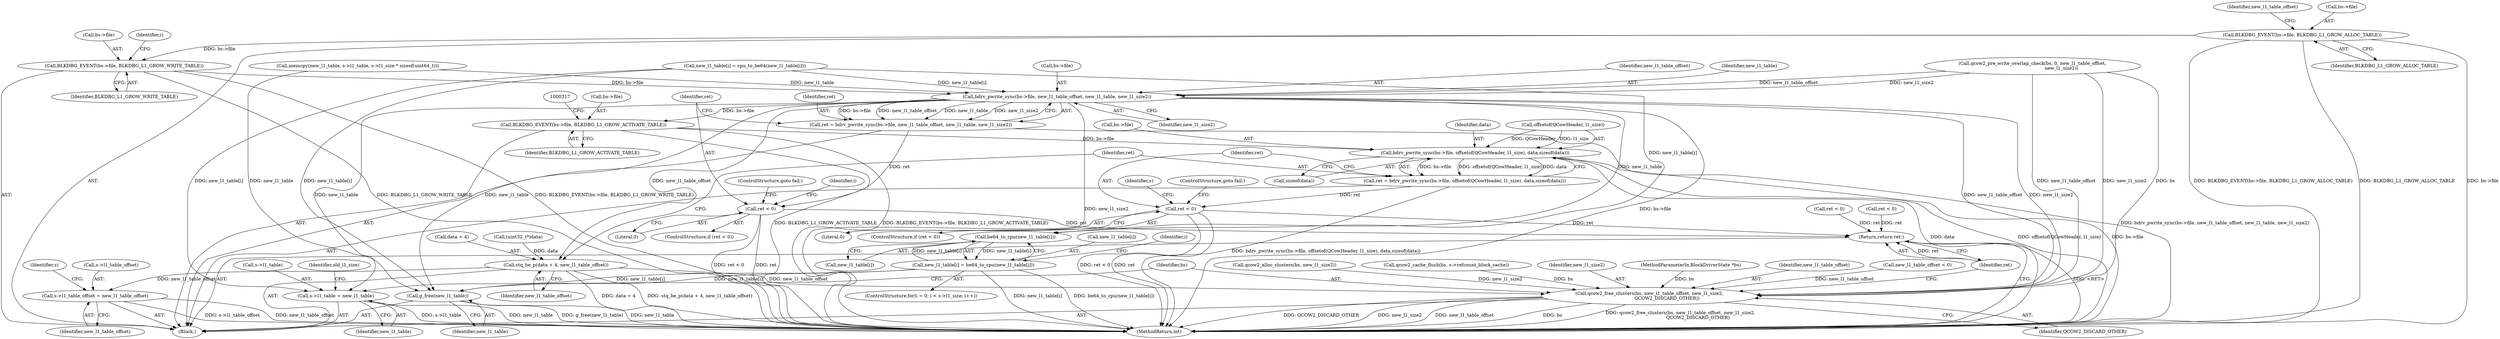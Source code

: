 digraph "0_qemu_cab60de930684c33f67d4e32c7509b567f8c445b@pointer" {
"1000253" [label="(Call,BLKDBG_EVENT(bs->file, BLKDBG_L1_GROW_WRITE_TABLE))"];
"1000208" [label="(Call,BLKDBG_EVENT(bs->file, BLKDBG_L1_GROW_ALLOC_TABLE))"];
"1000279" [label="(Call,bdrv_pwrite_sync(bs->file, new_l1_table_offset, new_l1_table, new_l1_size2))"];
"1000277" [label="(Call,ret = bdrv_pwrite_sync(bs->file, new_l1_table_offset, new_l1_table, new_l1_size2))"];
"1000287" [label="(Call,ret < 0)"];
"1000390" [label="(Return,return ret;)"];
"1000306" [label="(Call,be64_to_cpu(new_l1_table[i]))"];
"1000302" [label="(Call,new_l1_table[i] = be64_to_cpu(new_l1_table[i]))"];
"1000357" [label="(Call,s->l1_table = new_l1_table)"];
"1000383" [label="(Call,g_free(new_l1_table))"];
"1000310" [label="(Call,BLKDBG_EVENT(bs->file, BLKDBG_L1_GROW_ACTIVATE_TABLE))"];
"1000327" [label="(Call,bdrv_pwrite_sync(bs->file, offsetof(QCowHeader, l1_size), data,sizeof(data)))"];
"1000325" [label="(Call,ret = bdrv_pwrite_sync(bs->file, offsetof(QCowHeader, l1_size), data,sizeof(data)))"];
"1000338" [label="(Call,ret < 0)"];
"1000320" [label="(Call,stq_be_p(data + 4, new_l1_table_offset))"];
"1000352" [label="(Call,s->l1_table_offset = new_l1_table_offset)"];
"1000385" [label="(Call,qcow2_free_clusters(bs, new_l1_table_offset, new_l1_size2,\n                        QCOW2_DISCARD_OTHER))"];
"1000324" [label="(Identifier,new_l1_table_offset)"];
"1000219" [label="(Call,new_l1_table_offset < 0)"];
"1000340" [label="(Literal,0)"];
"1000197" [label="(Call,memcpy(new_l1_table, s->l1_table, s->l1_size * sizeof(uint64_t)))"];
"1000269" [label="(Call,new_l1_table[i] = cpu_to_be64(new_l1_table[i]))"];
"1000288" [label="(Identifier,ret)"];
"1000357" [label="(Call,s->l1_table = new_l1_table)"];
"1000342" [label="(ControlStructure,goto fail;)"];
"1000302" [label="(Call,new_l1_table[i] = be64_to_cpu(new_l1_table[i]))"];
"1000352" [label="(Call,s->l1_table_offset = new_l1_table_offset)"];
"1000311" [label="(Call,bs->file)"];
"1000331" [label="(Call,offsetof(QCowHeader, l1_size))"];
"1000392" [label="(MethodReturn,int)"];
"1000384" [label="(Identifier,new_l1_table)"];
"1000386" [label="(Identifier,bs)"];
"1000326" [label="(Identifier,ret)"];
"1000257" [label="(Identifier,BLKDBG_L1_GROW_WRITE_TABLE)"];
"1000320" [label="(Call,stq_be_p(data + 4, new_l1_table_offset))"];
"1000215" [label="(Call,qcow2_alloc_clusters(bs, new_l1_size2))"];
"1000279" [label="(Call,bdrv_pwrite_sync(bs->file, new_l1_table_offset, new_l1_table, new_l1_size2))"];
"1000303" [label="(Call,new_l1_table[i])"];
"1000280" [label="(Call,bs->file)"];
"1000108" [label="(Block,)"];
"1000277" [label="(Call,ret = bdrv_pwrite_sync(bs->file, new_l1_table_offset, new_l1_table, new_l1_size2))"];
"1000328" [label="(Call,bs->file)"];
"1000286" [label="(ControlStructure,if (ret < 0))"];
"1000214" [label="(Identifier,new_l1_table_offset)"];
"1000209" [label="(Call,bs->file)"];
"1000334" [label="(Identifier,data)"];
"1000339" [label="(Identifier,ret)"];
"1000291" [label="(ControlStructure,for(i = 0; i < s->l1_size; i++))"];
"1000229" [label="(Call,qcow2_cache_flush(bs, s->refcount_block_cache))"];
"1000358" [label="(Call,s->l1_table)"];
"1000283" [label="(Identifier,new_l1_table_offset)"];
"1000242" [label="(Call,qcow2_pre_write_overlap_check(bs, 0, new_l1_table_offset,\n                                        new_l1_size2))"];
"1000383" [label="(Call,g_free(new_l1_table))"];
"1000314" [label="(Identifier,BLKDBG_L1_GROW_ACTIVATE_TABLE)"];
"1000254" [label="(Call,bs->file)"];
"1000338" [label="(Call,ret < 0)"];
"1000290" [label="(ControlStructure,goto fail;)"];
"1000345" [label="(Identifier,s)"];
"1000391" [label="(Identifier,ret)"];
"1000390" [label="(Return,return ret;)"];
"1000363" [label="(Identifier,old_l1_size)"];
"1000310" [label="(Call,BLKDBG_EVENT(bs->file, BLKDBG_L1_GROW_ACTIVATE_TABLE))"];
"1000388" [label="(Identifier,new_l1_size2)"];
"1000389" [label="(Identifier,QCOW2_DISCARD_OTHER)"];
"1000260" [label="(Identifier,i)"];
"1000278" [label="(Identifier,ret)"];
"1000289" [label="(Literal,0)"];
"1000385" [label="(Call,qcow2_free_clusters(bs, new_l1_table_offset, new_l1_size2,\n                        QCOW2_DISCARD_OTHER))"];
"1000307" [label="(Call,new_l1_table[i])"];
"1000359" [label="(Identifier,s)"];
"1000301" [label="(Identifier,i)"];
"1000208" [label="(Call,BLKDBG_EVENT(bs->file, BLKDBG_L1_GROW_ALLOC_TABLE))"];
"1000284" [label="(Identifier,new_l1_table)"];
"1000327" [label="(Call,bdrv_pwrite_sync(bs->file, offsetof(QCowHeader, l1_size), data,sizeof(data)))"];
"1000335" [label="(Call,sizeof(data))"];
"1000287" [label="(Call,ret < 0)"];
"1000325" [label="(Call,ret = bdrv_pwrite_sync(bs->file, offsetof(QCowHeader, l1_size), data,sizeof(data)))"];
"1000337" [label="(ControlStructure,if (ret < 0))"];
"1000105" [label="(MethodParameterIn,BlockDriverState *bs)"];
"1000212" [label="(Identifier,BLKDBG_L1_GROW_ALLOC_TABLE)"];
"1000285" [label="(Identifier,new_l1_size2)"];
"1000321" [label="(Call,data + 4)"];
"1000253" [label="(Call,BLKDBG_EVENT(bs->file, BLKDBG_L1_GROW_WRITE_TABLE))"];
"1000316" [label="(Call,(uint32_t*)data)"];
"1000356" [label="(Identifier,new_l1_table_offset)"];
"1000353" [label="(Call,s->l1_table_offset)"];
"1000235" [label="(Call,ret < 0)"];
"1000306" [label="(Call,be64_to_cpu(new_l1_table[i]))"];
"1000361" [label="(Identifier,new_l1_table)"];
"1000293" [label="(Identifier,i)"];
"1000387" [label="(Identifier,new_l1_table_offset)"];
"1000248" [label="(Call,ret < 0)"];
"1000253" -> "1000108"  [label="AST: "];
"1000253" -> "1000257"  [label="CFG: "];
"1000254" -> "1000253"  [label="AST: "];
"1000257" -> "1000253"  [label="AST: "];
"1000260" -> "1000253"  [label="CFG: "];
"1000253" -> "1000392"  [label="DDG: BLKDBG_EVENT(bs->file, BLKDBG_L1_GROW_WRITE_TABLE)"];
"1000253" -> "1000392"  [label="DDG: BLKDBG_L1_GROW_WRITE_TABLE"];
"1000208" -> "1000253"  [label="DDG: bs->file"];
"1000253" -> "1000279"  [label="DDG: bs->file"];
"1000208" -> "1000108"  [label="AST: "];
"1000208" -> "1000212"  [label="CFG: "];
"1000209" -> "1000208"  [label="AST: "];
"1000212" -> "1000208"  [label="AST: "];
"1000214" -> "1000208"  [label="CFG: "];
"1000208" -> "1000392"  [label="DDG: bs->file"];
"1000208" -> "1000392"  [label="DDG: BLKDBG_EVENT(bs->file, BLKDBG_L1_GROW_ALLOC_TABLE)"];
"1000208" -> "1000392"  [label="DDG: BLKDBG_L1_GROW_ALLOC_TABLE"];
"1000279" -> "1000277"  [label="AST: "];
"1000279" -> "1000285"  [label="CFG: "];
"1000280" -> "1000279"  [label="AST: "];
"1000283" -> "1000279"  [label="AST: "];
"1000284" -> "1000279"  [label="AST: "];
"1000285" -> "1000279"  [label="AST: "];
"1000277" -> "1000279"  [label="CFG: "];
"1000279" -> "1000392"  [label="DDG: new_l1_size2"];
"1000279" -> "1000392"  [label="DDG: bs->file"];
"1000279" -> "1000277"  [label="DDG: bs->file"];
"1000279" -> "1000277"  [label="DDG: new_l1_table_offset"];
"1000279" -> "1000277"  [label="DDG: new_l1_table"];
"1000279" -> "1000277"  [label="DDG: new_l1_size2"];
"1000242" -> "1000279"  [label="DDG: new_l1_table_offset"];
"1000242" -> "1000279"  [label="DDG: new_l1_size2"];
"1000269" -> "1000279"  [label="DDG: new_l1_table[i]"];
"1000197" -> "1000279"  [label="DDG: new_l1_table"];
"1000279" -> "1000306"  [label="DDG: new_l1_table"];
"1000279" -> "1000310"  [label="DDG: bs->file"];
"1000279" -> "1000320"  [label="DDG: new_l1_table_offset"];
"1000279" -> "1000357"  [label="DDG: new_l1_table"];
"1000279" -> "1000383"  [label="DDG: new_l1_table"];
"1000279" -> "1000385"  [label="DDG: new_l1_table_offset"];
"1000279" -> "1000385"  [label="DDG: new_l1_size2"];
"1000277" -> "1000108"  [label="AST: "];
"1000278" -> "1000277"  [label="AST: "];
"1000288" -> "1000277"  [label="CFG: "];
"1000277" -> "1000392"  [label="DDG: bdrv_pwrite_sync(bs->file, new_l1_table_offset, new_l1_table, new_l1_size2)"];
"1000277" -> "1000287"  [label="DDG: ret"];
"1000287" -> "1000286"  [label="AST: "];
"1000287" -> "1000289"  [label="CFG: "];
"1000288" -> "1000287"  [label="AST: "];
"1000289" -> "1000287"  [label="AST: "];
"1000290" -> "1000287"  [label="CFG: "];
"1000293" -> "1000287"  [label="CFG: "];
"1000287" -> "1000392"  [label="DDG: ret < 0"];
"1000287" -> "1000392"  [label="DDG: ret"];
"1000287" -> "1000390"  [label="DDG: ret"];
"1000390" -> "1000108"  [label="AST: "];
"1000390" -> "1000391"  [label="CFG: "];
"1000391" -> "1000390"  [label="AST: "];
"1000392" -> "1000390"  [label="CFG: "];
"1000390" -> "1000392"  [label="DDG: <RET>"];
"1000391" -> "1000390"  [label="DDG: ret"];
"1000338" -> "1000390"  [label="DDG: ret"];
"1000235" -> "1000390"  [label="DDG: ret"];
"1000248" -> "1000390"  [label="DDG: ret"];
"1000306" -> "1000302"  [label="AST: "];
"1000306" -> "1000307"  [label="CFG: "];
"1000307" -> "1000306"  [label="AST: "];
"1000302" -> "1000306"  [label="CFG: "];
"1000306" -> "1000302"  [label="DDG: new_l1_table[i]"];
"1000302" -> "1000306"  [label="DDG: new_l1_table[i]"];
"1000269" -> "1000306"  [label="DDG: new_l1_table[i]"];
"1000302" -> "1000291"  [label="AST: "];
"1000303" -> "1000302"  [label="AST: "];
"1000301" -> "1000302"  [label="CFG: "];
"1000302" -> "1000392"  [label="DDG: new_l1_table[i]"];
"1000302" -> "1000392"  [label="DDG: be64_to_cpu(new_l1_table[i])"];
"1000302" -> "1000357"  [label="DDG: new_l1_table[i]"];
"1000302" -> "1000383"  [label="DDG: new_l1_table[i]"];
"1000357" -> "1000108"  [label="AST: "];
"1000357" -> "1000361"  [label="CFG: "];
"1000358" -> "1000357"  [label="AST: "];
"1000361" -> "1000357"  [label="AST: "];
"1000363" -> "1000357"  [label="CFG: "];
"1000357" -> "1000392"  [label="DDG: new_l1_table"];
"1000357" -> "1000392"  [label="DDG: s->l1_table"];
"1000269" -> "1000357"  [label="DDG: new_l1_table[i]"];
"1000383" -> "1000108"  [label="AST: "];
"1000383" -> "1000384"  [label="CFG: "];
"1000384" -> "1000383"  [label="AST: "];
"1000386" -> "1000383"  [label="CFG: "];
"1000383" -> "1000392"  [label="DDG: g_free(new_l1_table)"];
"1000383" -> "1000392"  [label="DDG: new_l1_table"];
"1000269" -> "1000383"  [label="DDG: new_l1_table[i]"];
"1000197" -> "1000383"  [label="DDG: new_l1_table"];
"1000310" -> "1000108"  [label="AST: "];
"1000310" -> "1000314"  [label="CFG: "];
"1000311" -> "1000310"  [label="AST: "];
"1000314" -> "1000310"  [label="AST: "];
"1000317" -> "1000310"  [label="CFG: "];
"1000310" -> "1000392"  [label="DDG: BLKDBG_EVENT(bs->file, BLKDBG_L1_GROW_ACTIVATE_TABLE)"];
"1000310" -> "1000392"  [label="DDG: BLKDBG_L1_GROW_ACTIVATE_TABLE"];
"1000310" -> "1000327"  [label="DDG: bs->file"];
"1000327" -> "1000325"  [label="AST: "];
"1000327" -> "1000335"  [label="CFG: "];
"1000328" -> "1000327"  [label="AST: "];
"1000331" -> "1000327"  [label="AST: "];
"1000334" -> "1000327"  [label="AST: "];
"1000335" -> "1000327"  [label="AST: "];
"1000325" -> "1000327"  [label="CFG: "];
"1000327" -> "1000392"  [label="DDG: data"];
"1000327" -> "1000392"  [label="DDG: offsetof(QCowHeader, l1_size)"];
"1000327" -> "1000392"  [label="DDG: bs->file"];
"1000327" -> "1000325"  [label="DDG: bs->file"];
"1000327" -> "1000325"  [label="DDG: offsetof(QCowHeader, l1_size)"];
"1000327" -> "1000325"  [label="DDG: data"];
"1000331" -> "1000327"  [label="DDG: QCowHeader"];
"1000331" -> "1000327"  [label="DDG: l1_size"];
"1000325" -> "1000108"  [label="AST: "];
"1000326" -> "1000325"  [label="AST: "];
"1000339" -> "1000325"  [label="CFG: "];
"1000325" -> "1000392"  [label="DDG: bdrv_pwrite_sync(bs->file, offsetof(QCowHeader, l1_size), data,sizeof(data))"];
"1000325" -> "1000338"  [label="DDG: ret"];
"1000338" -> "1000337"  [label="AST: "];
"1000338" -> "1000340"  [label="CFG: "];
"1000339" -> "1000338"  [label="AST: "];
"1000340" -> "1000338"  [label="AST: "];
"1000342" -> "1000338"  [label="CFG: "];
"1000345" -> "1000338"  [label="CFG: "];
"1000338" -> "1000392"  [label="DDG: ret"];
"1000338" -> "1000392"  [label="DDG: ret < 0"];
"1000320" -> "1000108"  [label="AST: "];
"1000320" -> "1000324"  [label="CFG: "];
"1000321" -> "1000320"  [label="AST: "];
"1000324" -> "1000320"  [label="AST: "];
"1000326" -> "1000320"  [label="CFG: "];
"1000320" -> "1000392"  [label="DDG: data + 4"];
"1000320" -> "1000392"  [label="DDG: stq_be_p(data + 4, new_l1_table_offset)"];
"1000316" -> "1000320"  [label="DDG: data"];
"1000320" -> "1000352"  [label="DDG: new_l1_table_offset"];
"1000320" -> "1000385"  [label="DDG: new_l1_table_offset"];
"1000352" -> "1000108"  [label="AST: "];
"1000352" -> "1000356"  [label="CFG: "];
"1000353" -> "1000352"  [label="AST: "];
"1000356" -> "1000352"  [label="AST: "];
"1000359" -> "1000352"  [label="CFG: "];
"1000352" -> "1000392"  [label="DDG: new_l1_table_offset"];
"1000352" -> "1000392"  [label="DDG: s->l1_table_offset"];
"1000385" -> "1000108"  [label="AST: "];
"1000385" -> "1000389"  [label="CFG: "];
"1000386" -> "1000385"  [label="AST: "];
"1000387" -> "1000385"  [label="AST: "];
"1000388" -> "1000385"  [label="AST: "];
"1000389" -> "1000385"  [label="AST: "];
"1000391" -> "1000385"  [label="CFG: "];
"1000385" -> "1000392"  [label="DDG: QCOW2_DISCARD_OTHER"];
"1000385" -> "1000392"  [label="DDG: new_l1_size2"];
"1000385" -> "1000392"  [label="DDG: new_l1_table_offset"];
"1000385" -> "1000392"  [label="DDG: bs"];
"1000385" -> "1000392"  [label="DDG: qcow2_free_clusters(bs, new_l1_table_offset, new_l1_size2,\n                        QCOW2_DISCARD_OTHER)"];
"1000229" -> "1000385"  [label="DDG: bs"];
"1000242" -> "1000385"  [label="DDG: bs"];
"1000242" -> "1000385"  [label="DDG: new_l1_table_offset"];
"1000242" -> "1000385"  [label="DDG: new_l1_size2"];
"1000105" -> "1000385"  [label="DDG: bs"];
"1000219" -> "1000385"  [label="DDG: new_l1_table_offset"];
"1000215" -> "1000385"  [label="DDG: new_l1_size2"];
}
